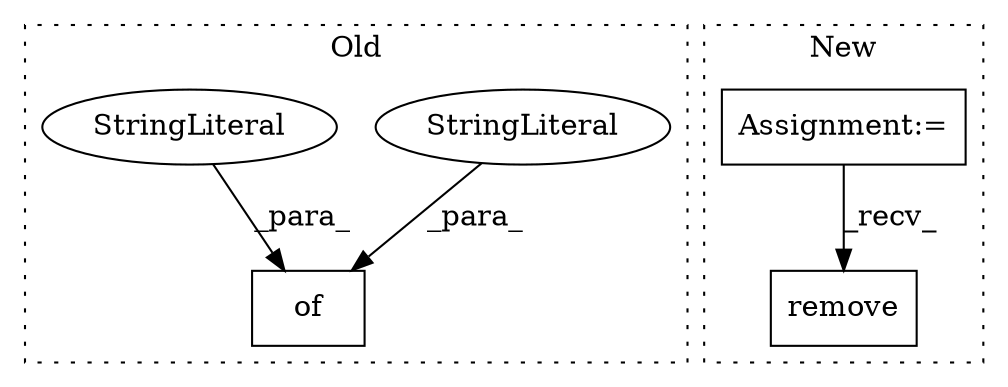 digraph G {
subgraph cluster0 {
1 [label="of" a="32" s="918,1002" l="3,1" shape="box"];
3 [label="StringLiteral" a="45" s="960" l="6" shape="ellipse"];
4 [label="StringLiteral" a="45" s="921" l="7" shape="ellipse"];
label = "Old";
style="dotted";
}
subgraph cluster1 {
2 [label="remove" a="32" s="1403,1419" l="7,1" shape="box"];
5 [label="Assignment:=" a="7" s="1106" l="29" shape="box"];
label = "New";
style="dotted";
}
3 -> 1 [label="_para_"];
4 -> 1 [label="_para_"];
5 -> 2 [label="_recv_"];
}